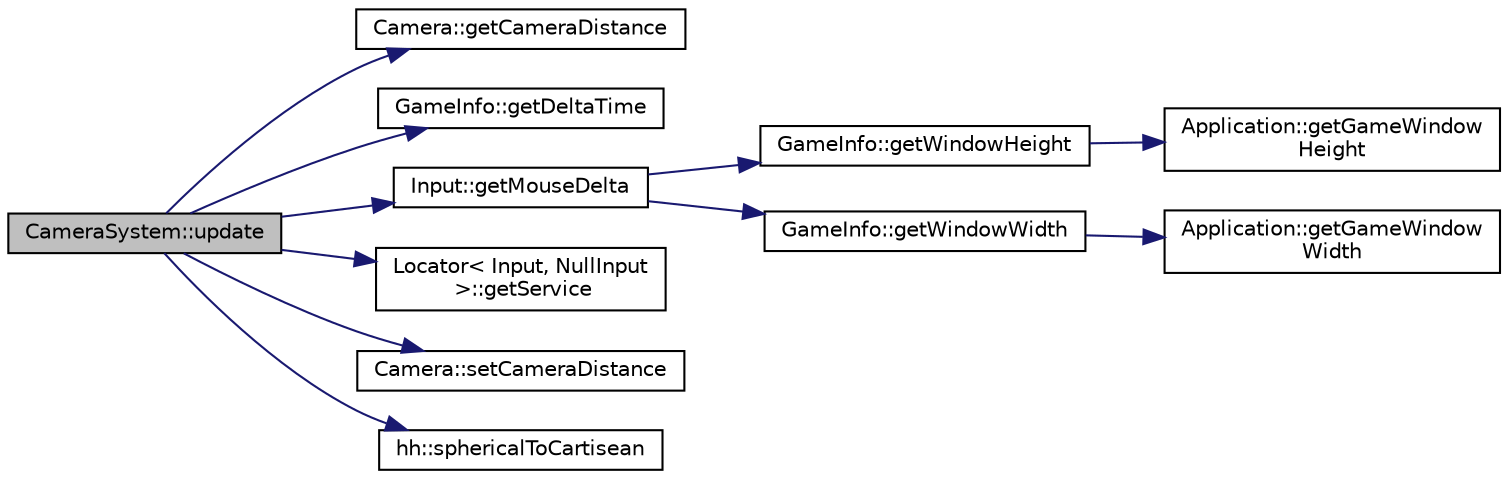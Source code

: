 digraph "CameraSystem::update"
{
 // INTERACTIVE_SVG=YES
 // LATEX_PDF_SIZE
  edge [fontname="Helvetica",fontsize="10",labelfontname="Helvetica",labelfontsize="10"];
  node [fontname="Helvetica",fontsize="10",shape=record];
  rankdir="LR";
  Node1 [label="CameraSystem::update",height=0.2,width=0.4,color="black", fillcolor="grey75", style="filled", fontcolor="black",tooltip=" "];
  Node1 -> Node2 [color="midnightblue",fontsize="10",style="solid",fontname="Helvetica"];
  Node2 [label="Camera::getCameraDistance",height=0.2,width=0.4,color="black", fillcolor="white", style="filled",URL="$da/dbb/class_camera.html#ad4f098389debf103ea7a26e344a653dd",tooltip=" "];
  Node1 -> Node3 [color="midnightblue",fontsize="10",style="solid",fontname="Helvetica"];
  Node3 [label="GameInfo::getDeltaTime",height=0.2,width=0.4,color="black", fillcolor="white", style="filled",URL="$d4/d58/namespace_game_info.html#aa6186a79a90a3fcd2556c4282b20a077",tooltip=" "];
  Node1 -> Node4 [color="midnightblue",fontsize="10",style="solid",fontname="Helvetica"];
  Node4 [label="Input::getMouseDelta",height=0.2,width=0.4,color="black", fillcolor="white", style="filled",URL="$d4/d7b/class_input.html#a971adcc605a1101f162e2be7a5c16a5e",tooltip=" "];
  Node4 -> Node5 [color="midnightblue",fontsize="10",style="solid",fontname="Helvetica"];
  Node5 [label="GameInfo::getWindowHeight",height=0.2,width=0.4,color="black", fillcolor="white", style="filled",URL="$d4/d58/namespace_game_info.html#a344c7e16ac06ee1f8458a249aac36e8e",tooltip=" "];
  Node5 -> Node6 [color="midnightblue",fontsize="10",style="solid",fontname="Helvetica"];
  Node6 [label="Application::getGameWindow\lHeight",height=0.2,width=0.4,color="black", fillcolor="white", style="filled",URL="$de/d6b/class_application.html#a0398d40c89d52bb8d6ac6ac466c5d30c",tooltip=" "];
  Node4 -> Node7 [color="midnightblue",fontsize="10",style="solid",fontname="Helvetica"];
  Node7 [label="GameInfo::getWindowWidth",height=0.2,width=0.4,color="black", fillcolor="white", style="filled",URL="$d4/d58/namespace_game_info.html#a7cf2306eb3025a60a9e2da52eefba71e",tooltip=" "];
  Node7 -> Node8 [color="midnightblue",fontsize="10",style="solid",fontname="Helvetica"];
  Node8 [label="Application::getGameWindow\lWidth",height=0.2,width=0.4,color="black", fillcolor="white", style="filled",URL="$de/d6b/class_application.html#aad8864ec1fa58ee23db7b111876d09a5",tooltip=" "];
  Node1 -> Node9 [color="midnightblue",fontsize="10",style="solid",fontname="Helvetica"];
  Node9 [label="Locator\< Input, NullInput\l \>::getService",height=0.2,width=0.4,color="black", fillcolor="white", style="filled",URL="$d2/d23/class_locator.html#a310ebd51e96b6341e25471b651afaf34",tooltip=" "];
  Node1 -> Node10 [color="midnightblue",fontsize="10",style="solid",fontname="Helvetica"];
  Node10 [label="Camera::setCameraDistance",height=0.2,width=0.4,color="black", fillcolor="white", style="filled",URL="$da/dbb/class_camera.html#a4849cb25adcc05df85e1cfba9da77a33",tooltip=" "];
  Node1 -> Node11 [color="midnightblue",fontsize="10",style="solid",fontname="Helvetica"];
  Node11 [label="hh::sphericalToCartisean",height=0.2,width=0.4,color="black", fillcolor="white", style="filled",URL="$d7/dd1/namespacehh.html#ad58b31143e949894df4e3ca4eaa20550",tooltip=" "];
}
